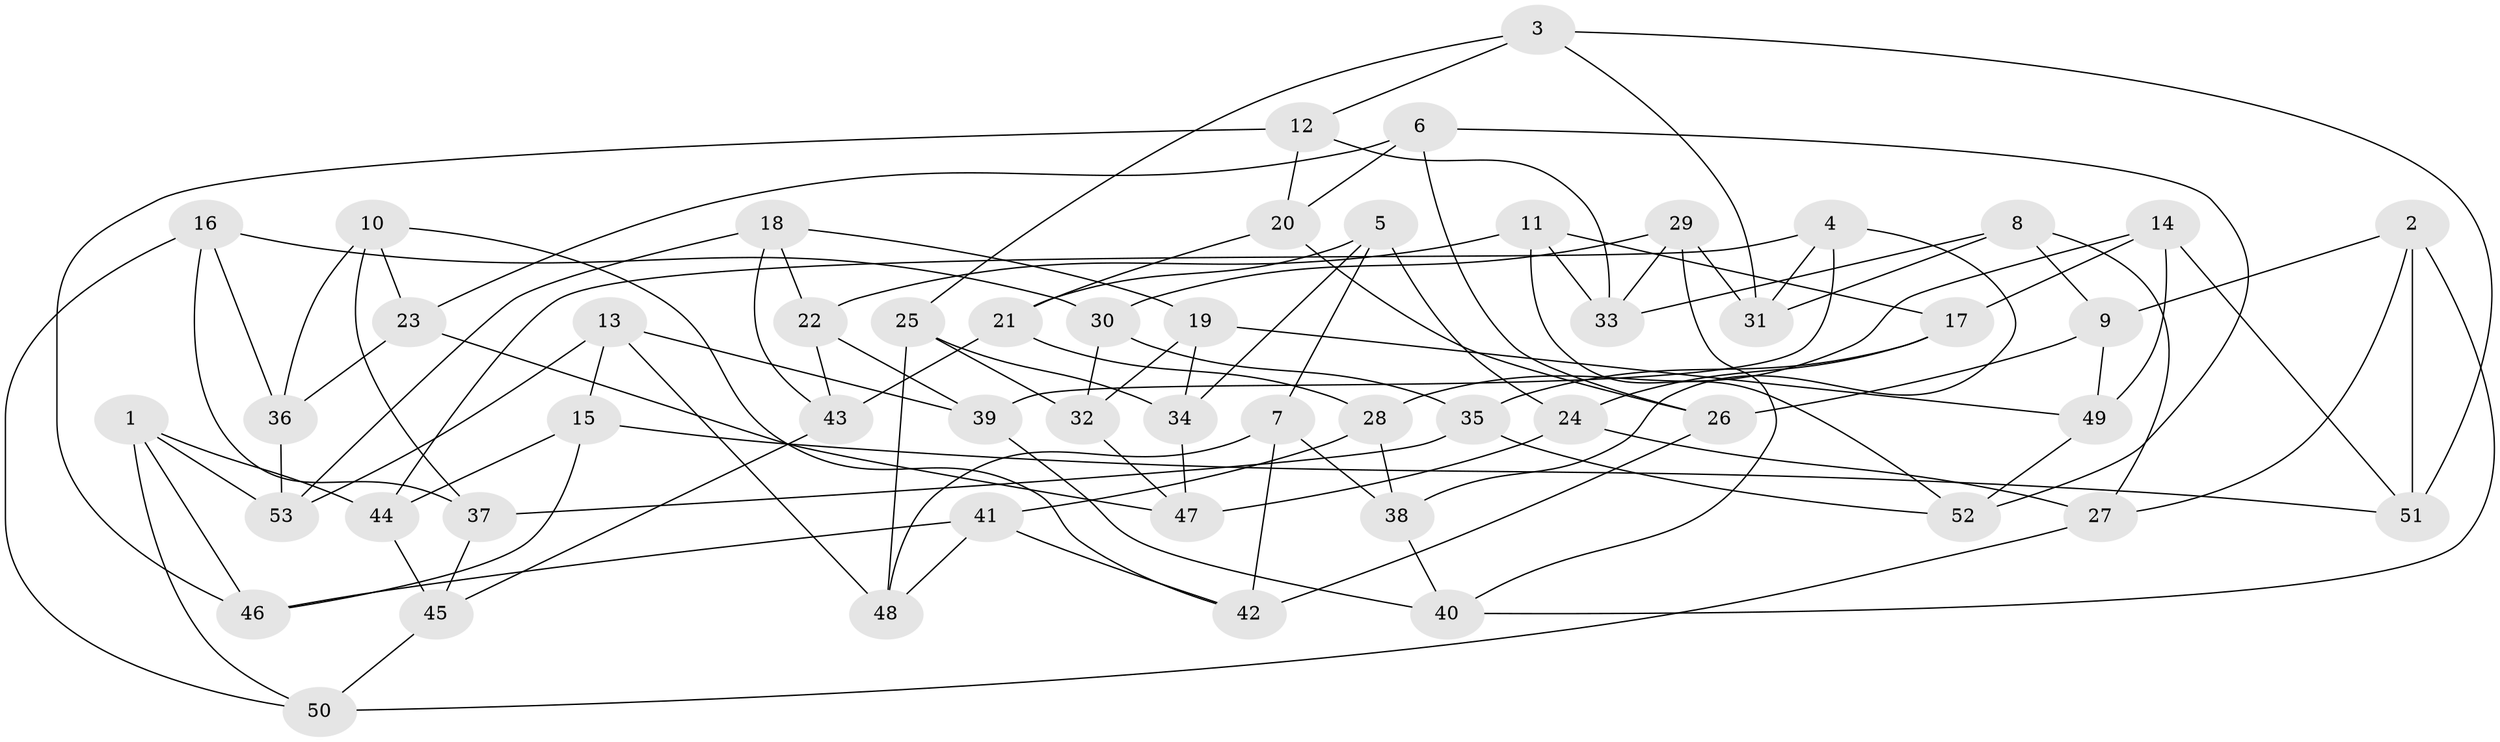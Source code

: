 // Generated by graph-tools (version 1.1) at 2025/16/03/09/25 04:16:25]
// undirected, 53 vertices, 106 edges
graph export_dot {
graph [start="1"]
  node [color=gray90,style=filled];
  1;
  2;
  3;
  4;
  5;
  6;
  7;
  8;
  9;
  10;
  11;
  12;
  13;
  14;
  15;
  16;
  17;
  18;
  19;
  20;
  21;
  22;
  23;
  24;
  25;
  26;
  27;
  28;
  29;
  30;
  31;
  32;
  33;
  34;
  35;
  36;
  37;
  38;
  39;
  40;
  41;
  42;
  43;
  44;
  45;
  46;
  47;
  48;
  49;
  50;
  51;
  52;
  53;
  1 -- 44;
  1 -- 53;
  1 -- 50;
  1 -- 46;
  2 -- 51;
  2 -- 40;
  2 -- 9;
  2 -- 27;
  3 -- 12;
  3 -- 31;
  3 -- 51;
  3 -- 25;
  4 -- 38;
  4 -- 31;
  4 -- 39;
  4 -- 44;
  5 -- 21;
  5 -- 7;
  5 -- 24;
  5 -- 34;
  6 -- 52;
  6 -- 20;
  6 -- 26;
  6 -- 23;
  7 -- 38;
  7 -- 42;
  7 -- 48;
  8 -- 9;
  8 -- 33;
  8 -- 27;
  8 -- 31;
  9 -- 49;
  9 -- 26;
  10 -- 23;
  10 -- 36;
  10 -- 42;
  10 -- 37;
  11 -- 22;
  11 -- 52;
  11 -- 17;
  11 -- 33;
  12 -- 33;
  12 -- 20;
  12 -- 46;
  13 -- 53;
  13 -- 48;
  13 -- 39;
  13 -- 15;
  14 -- 51;
  14 -- 49;
  14 -- 17;
  14 -- 28;
  15 -- 46;
  15 -- 51;
  15 -- 44;
  16 -- 30;
  16 -- 37;
  16 -- 36;
  16 -- 50;
  17 -- 35;
  17 -- 24;
  18 -- 22;
  18 -- 53;
  18 -- 43;
  18 -- 19;
  19 -- 49;
  19 -- 32;
  19 -- 34;
  20 -- 21;
  20 -- 26;
  21 -- 43;
  21 -- 28;
  22 -- 39;
  22 -- 43;
  23 -- 36;
  23 -- 47;
  24 -- 47;
  24 -- 27;
  25 -- 34;
  25 -- 48;
  25 -- 32;
  26 -- 42;
  27 -- 50;
  28 -- 38;
  28 -- 41;
  29 -- 31;
  29 -- 33;
  29 -- 40;
  29 -- 30;
  30 -- 35;
  30 -- 32;
  32 -- 47;
  34 -- 47;
  35 -- 52;
  35 -- 37;
  36 -- 53;
  37 -- 45;
  38 -- 40;
  39 -- 40;
  41 -- 46;
  41 -- 42;
  41 -- 48;
  43 -- 45;
  44 -- 45;
  45 -- 50;
  49 -- 52;
}
